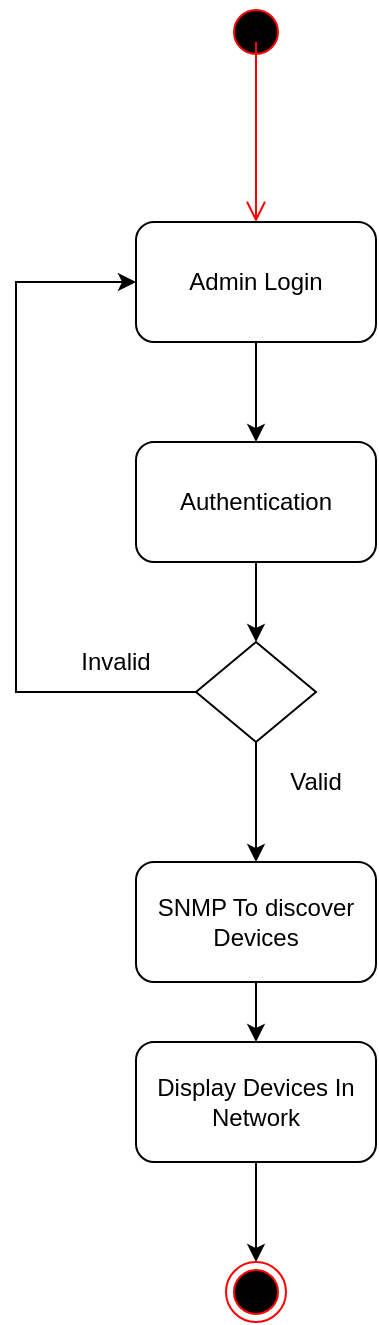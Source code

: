 <mxfile version="12.4.7" type="device"><diagram name="Page-1" id="e7e014a7-5840-1c2e-5031-d8a46d1fe8dd"><mxGraphModel dx="868" dy="479" grid="1" gridSize="10" guides="1" tooltips="1" connect="1" arrows="1" fold="1" page="1" pageScale="1" pageWidth="1169" pageHeight="826" background="#ffffff" math="0" shadow="0"><root><mxCell id="0"/><mxCell id="1" parent="0"/><mxCell id="ffG6tdyZV_DncWVKfaJ--44" value="" style="ellipse;html=1;shape=startState;fillColor=#000000;strokeColor=#ff0000;" vertex="1" parent="1"><mxGeometry x="435" y="60" width="30" height="30" as="geometry"/></mxCell><mxCell id="ffG6tdyZV_DncWVKfaJ--45" value="" style="edgeStyle=orthogonalEdgeStyle;html=1;verticalAlign=bottom;endArrow=open;endSize=8;strokeColor=#ff0000;" edge="1" parent="1"><mxGeometry relative="1" as="geometry"><mxPoint x="450" y="170" as="targetPoint"/><mxPoint x="450" y="80" as="sourcePoint"/></mxGeometry></mxCell><mxCell id="ffG6tdyZV_DncWVKfaJ--129" style="edgeStyle=orthogonalEdgeStyle;rounded=0;orthogonalLoop=1;jettySize=auto;html=1;" edge="1" parent="1" source="ffG6tdyZV_DncWVKfaJ--127" target="ffG6tdyZV_DncWVKfaJ--128"><mxGeometry relative="1" as="geometry"/></mxCell><mxCell id="ffG6tdyZV_DncWVKfaJ--127" value="Admin Login" style="rounded=1;whiteSpace=wrap;html=1;" vertex="1" parent="1"><mxGeometry x="390" y="170" width="120" height="60" as="geometry"/></mxCell><mxCell id="ffG6tdyZV_DncWVKfaJ--134" style="edgeStyle=orthogonalEdgeStyle;rounded=0;orthogonalLoop=1;jettySize=auto;html=1;" edge="1" parent="1" source="ffG6tdyZV_DncWVKfaJ--128" target="ffG6tdyZV_DncWVKfaJ--130"><mxGeometry relative="1" as="geometry"/></mxCell><mxCell id="ffG6tdyZV_DncWVKfaJ--128" value="Authentication" style="rounded=1;whiteSpace=wrap;html=1;" vertex="1" parent="1"><mxGeometry x="390" y="280" width="120" height="60" as="geometry"/></mxCell><mxCell id="ffG6tdyZV_DncWVKfaJ--131" style="edgeStyle=orthogonalEdgeStyle;rounded=0;orthogonalLoop=1;jettySize=auto;html=1;entryX=0;entryY=0.5;entryDx=0;entryDy=0;" edge="1" parent="1" source="ffG6tdyZV_DncWVKfaJ--130" target="ffG6tdyZV_DncWVKfaJ--127"><mxGeometry relative="1" as="geometry"><Array as="points"><mxPoint x="330" y="405"/><mxPoint x="330" y="200"/></Array></mxGeometry></mxCell><mxCell id="ffG6tdyZV_DncWVKfaJ--137" style="edgeStyle=orthogonalEdgeStyle;rounded=0;orthogonalLoop=1;jettySize=auto;html=1;entryX=0.5;entryY=0;entryDx=0;entryDy=0;" edge="1" parent="1" source="ffG6tdyZV_DncWVKfaJ--130" target="ffG6tdyZV_DncWVKfaJ--135"><mxGeometry relative="1" as="geometry"/></mxCell><mxCell id="ffG6tdyZV_DncWVKfaJ--130" value="" style="rhombus;whiteSpace=wrap;html=1;" vertex="1" parent="1"><mxGeometry x="420" y="380" width="60" height="50" as="geometry"/></mxCell><mxCell id="ffG6tdyZV_DncWVKfaJ--138" style="edgeStyle=orthogonalEdgeStyle;rounded=0;orthogonalLoop=1;jettySize=auto;html=1;entryX=0.5;entryY=0;entryDx=0;entryDy=0;" edge="1" parent="1" source="ffG6tdyZV_DncWVKfaJ--135" target="ffG6tdyZV_DncWVKfaJ--136"><mxGeometry relative="1" as="geometry"/></mxCell><mxCell id="ffG6tdyZV_DncWVKfaJ--135" value="SNMP To discover Devices" style="rounded=1;whiteSpace=wrap;html=1;" vertex="1" parent="1"><mxGeometry x="390" y="490" width="120" height="60" as="geometry"/></mxCell><mxCell id="ffG6tdyZV_DncWVKfaJ--140" style="edgeStyle=orthogonalEdgeStyle;rounded=0;orthogonalLoop=1;jettySize=auto;html=1;" edge="1" parent="1" source="ffG6tdyZV_DncWVKfaJ--136" target="ffG6tdyZV_DncWVKfaJ--139"><mxGeometry relative="1" as="geometry"/></mxCell><mxCell id="ffG6tdyZV_DncWVKfaJ--136" value="Display Devices In Network" style="rounded=1;whiteSpace=wrap;html=1;" vertex="1" parent="1"><mxGeometry x="390" y="580" width="120" height="60" as="geometry"/></mxCell><mxCell id="ffG6tdyZV_DncWVKfaJ--139" value="" style="ellipse;html=1;shape=endState;fillColor=#000000;strokeColor=#ff0000;" vertex="1" parent="1"><mxGeometry x="435" y="690" width="30" height="30" as="geometry"/></mxCell><mxCell id="ffG6tdyZV_DncWVKfaJ--141" value="Valid" style="text;html=1;strokeColor=none;fillColor=none;align=center;verticalAlign=middle;whiteSpace=wrap;rounded=0;" vertex="1" parent="1"><mxGeometry x="460" y="440" width="40" height="20" as="geometry"/></mxCell><mxCell id="ffG6tdyZV_DncWVKfaJ--142" value="Invalid" style="text;html=1;strokeColor=none;fillColor=none;align=center;verticalAlign=middle;whiteSpace=wrap;rounded=0;" vertex="1" parent="1"><mxGeometry x="360" y="380" width="40" height="20" as="geometry"/></mxCell></root></mxGraphModel></diagram></mxfile>